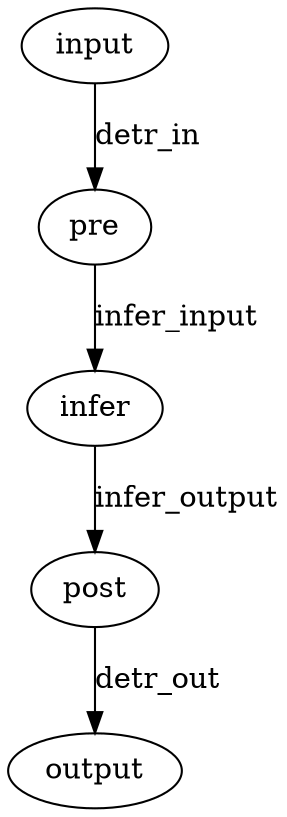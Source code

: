 digraph yolo {
p0x7fffffffd570[label=input]
p0x7fffffffd570->p0x555555ad6d00[label=detr_in]
p0x555555ad6d00[label=pre]
p0x555555ad6d00->p0x555555b3e220[label=infer_input]
p0x555555b3e220[label=infer]
p0x555555b3e220->p0x555555ad6dd0[label=infer_output]
p0x555555ad6dd0[label=post]
p0x7fffffffd630[label=output]
p0x555555ad6dd0->p0x7fffffffd630[label=detr_out]
}
